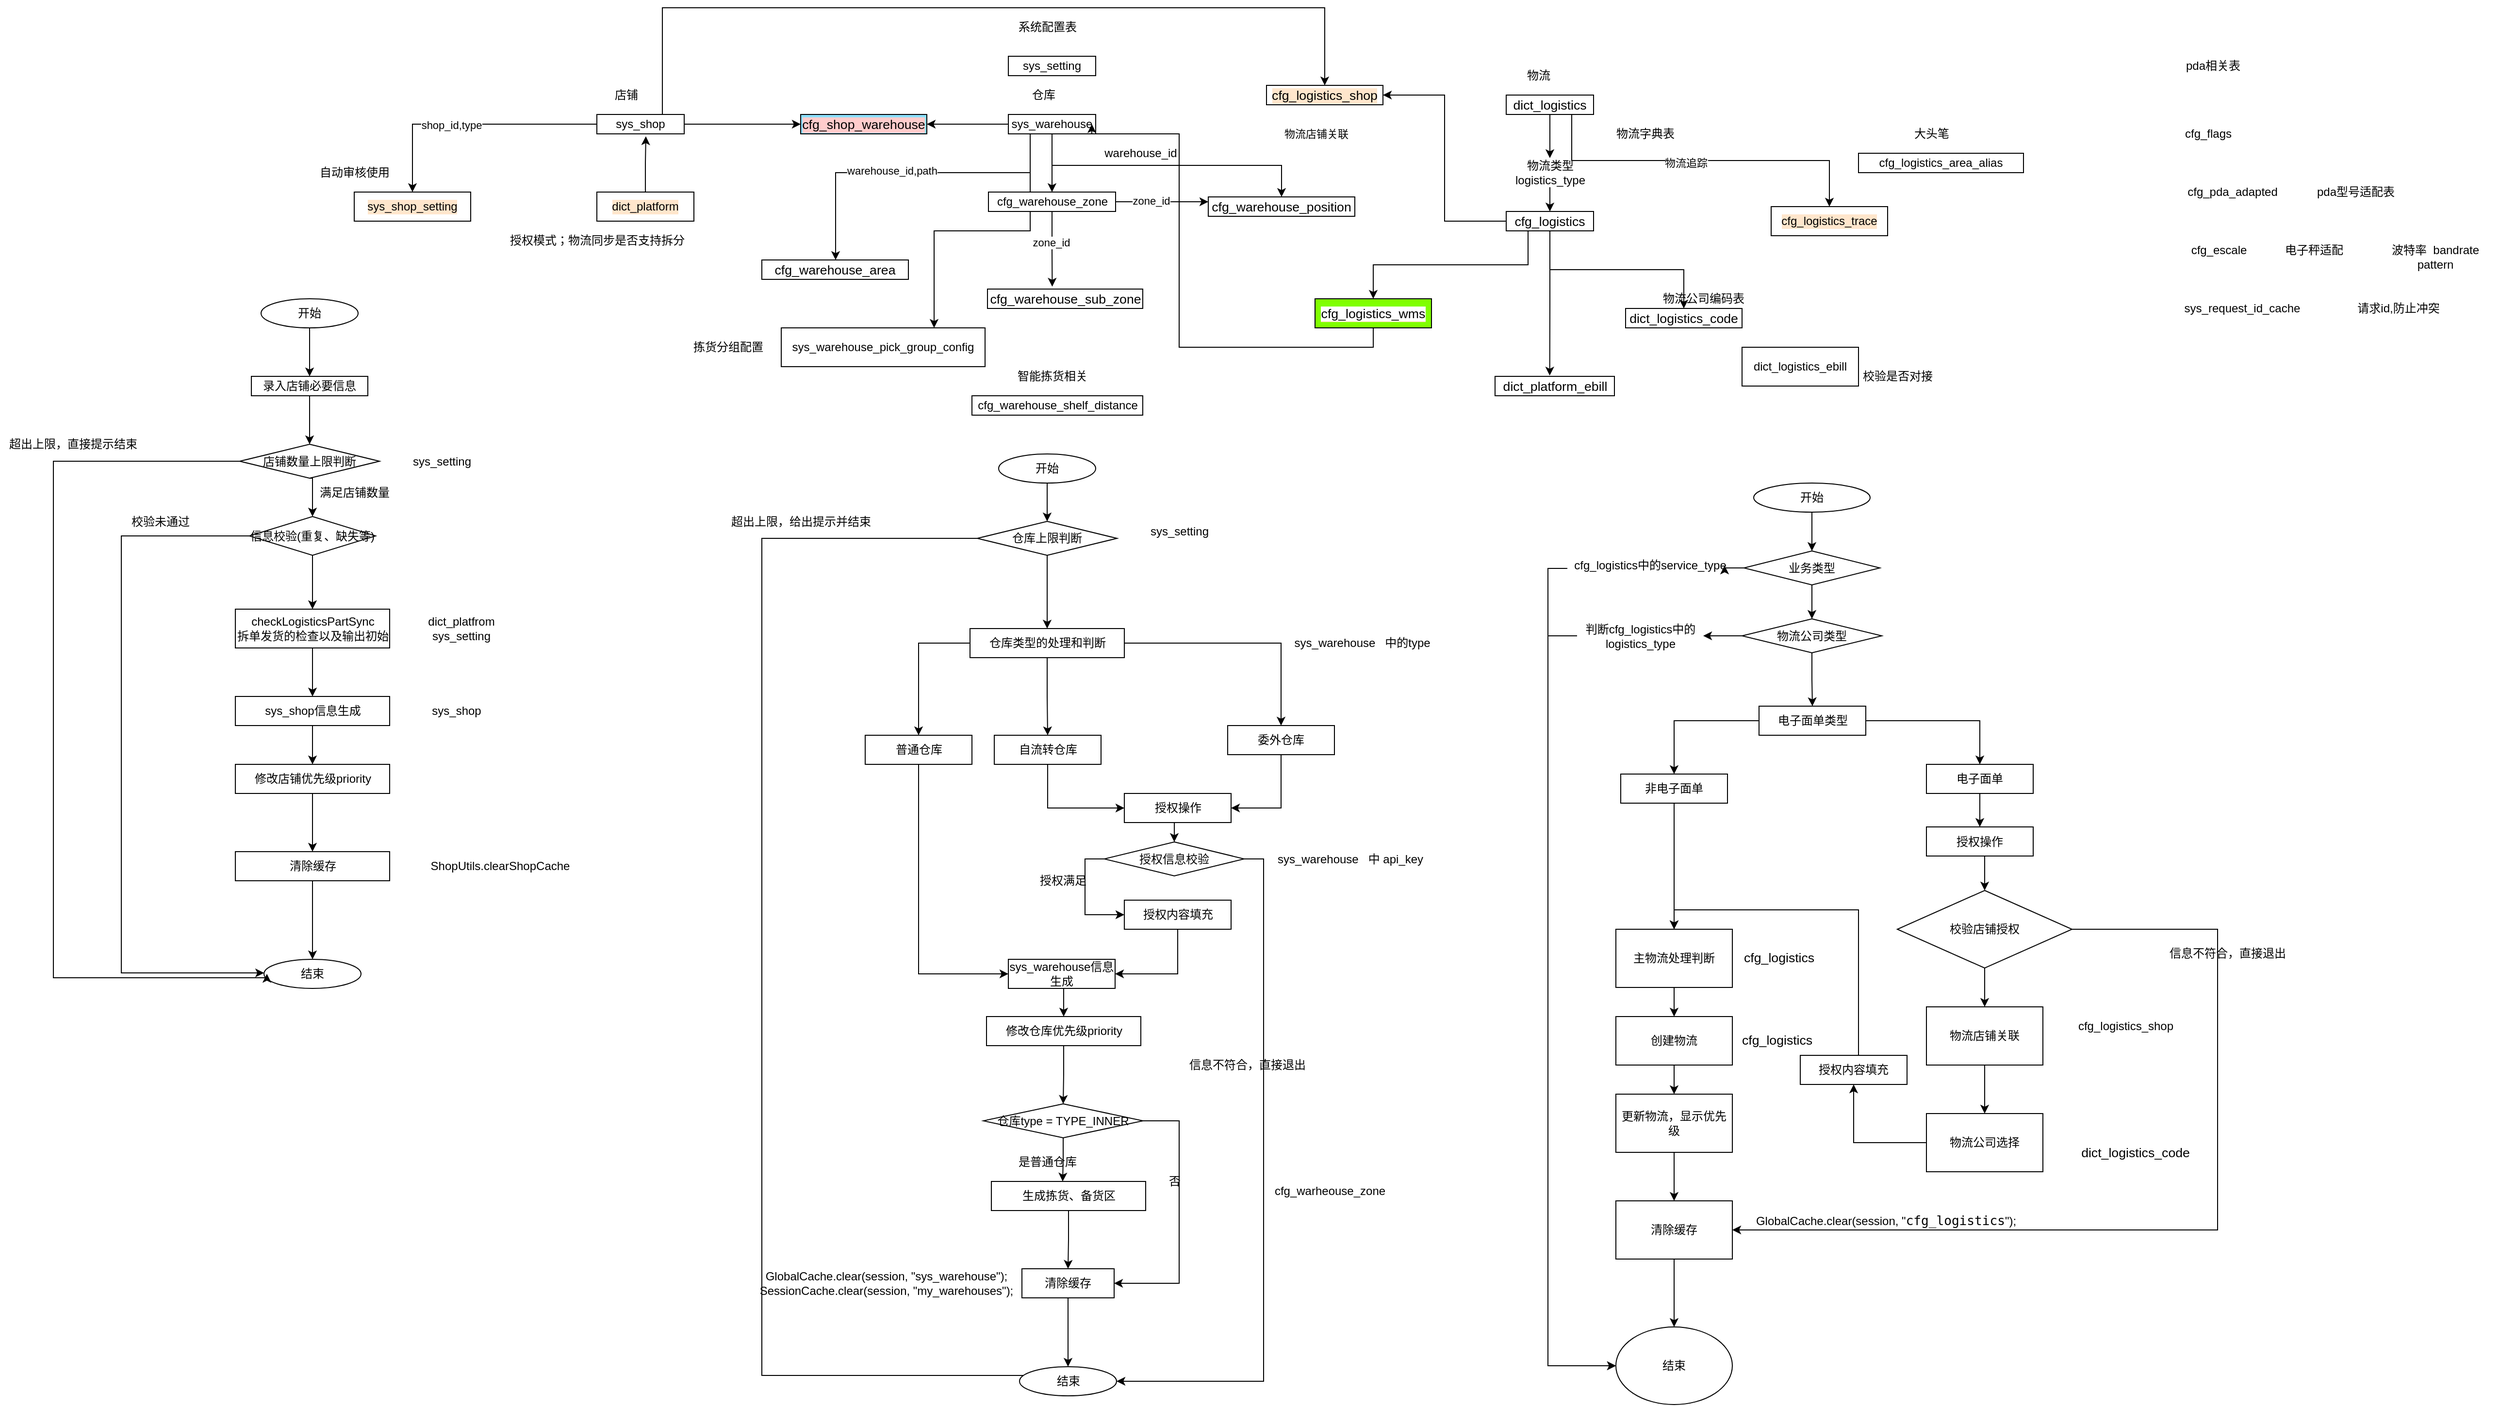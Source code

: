 <mxfile version="14.4.3" type="device"><diagram id="vCCXd_AEpBkFrMMcdpRC" name="第 1 页"><mxGraphModel dx="2489" dy="822" grid="1" gridSize="10" guides="1" tooltips="1" connect="1" arrows="1" fold="1" page="1" pageScale="1" pageWidth="827" pageHeight="1169" math="0" shadow="0"><root><mxCell id="0"/><mxCell id="1" parent="0"/><mxCell id="AzLdzd_od_HPnb6JUiOm-1" value="sys_setting" style="rounded=0;whiteSpace=wrap;html=1;" parent="1" vertex="1"><mxGeometry x="314" y="70" width="90" height="20" as="geometry"/></mxCell><mxCell id="AzLdzd_od_HPnb6JUiOm-3" value="系统配置表" style="text;html=1;align=center;verticalAlign=middle;resizable=0;points=[];autosize=1;" parent="1" vertex="1"><mxGeometry x="314" y="30" width="80" height="20" as="geometry"/></mxCell><mxCell id="AzLdzd_od_HPnb6JUiOm-59" style="edgeStyle=orthogonalEdgeStyle;rounded=0;orthogonalLoop=1;jettySize=auto;html=1;exitX=1;exitY=0.5;exitDx=0;exitDy=0;entryX=0;entryY=0.5;entryDx=0;entryDy=0;" parent="1" source="AzLdzd_od_HPnb6JUiOm-4" target="AzLdzd_od_HPnb6JUiOm-10" edge="1"><mxGeometry relative="1" as="geometry"/></mxCell><mxCell id="AzLdzd_od_HPnb6JUiOm-86" style="edgeStyle=orthogonalEdgeStyle;rounded=0;orthogonalLoop=1;jettySize=auto;html=1;exitX=0.75;exitY=0;exitDx=0;exitDy=0;entryX=0.5;entryY=0;entryDx=0;entryDy=0;" parent="1" source="AzLdzd_od_HPnb6JUiOm-4" target="AzLdzd_od_HPnb6JUiOm-84" edge="1"><mxGeometry relative="1" as="geometry"><Array as="points"><mxPoint x="-42" y="20"/><mxPoint x="640" y="20"/></Array></mxGeometry></mxCell><mxCell id="AzLdzd_od_HPnb6JUiOm-105" style="edgeStyle=orthogonalEdgeStyle;rounded=0;orthogonalLoop=1;jettySize=auto;html=1;" parent="1" source="AzLdzd_od_HPnb6JUiOm-4" target="AzLdzd_od_HPnb6JUiOm-104" edge="1"><mxGeometry relative="1" as="geometry"/></mxCell><mxCell id="AzLdzd_od_HPnb6JUiOm-106" value="shop_id,type" style="edgeLabel;html=1;align=center;verticalAlign=middle;resizable=0;points=[];" parent="AzLdzd_od_HPnb6JUiOm-105" vertex="1" connectable="0"><mxGeometry x="0.156" y="1" relative="1" as="geometry"><mxPoint as="offset"/></mxGeometry></mxCell><mxCell id="AzLdzd_od_HPnb6JUiOm-4" value="sys_shop" style="rounded=0;whiteSpace=wrap;html=1;" parent="1" vertex="1"><mxGeometry x="-110" y="130" width="90" height="20" as="geometry"/></mxCell><mxCell id="AzLdzd_od_HPnb6JUiOm-56" style="edgeStyle=orthogonalEdgeStyle;rounded=0;orthogonalLoop=1;jettySize=auto;html=1;exitX=0.5;exitY=1;exitDx=0;exitDy=0;" parent="1" source="AzLdzd_od_HPnb6JUiOm-5" target="AzLdzd_od_HPnb6JUiOm-6" edge="1"><mxGeometry relative="1" as="geometry"/></mxCell><mxCell id="AzLdzd_od_HPnb6JUiOm-57" style="edgeStyle=orthogonalEdgeStyle;rounded=0;orthogonalLoop=1;jettySize=auto;html=1;exitX=0.5;exitY=1;exitDx=0;exitDy=0;" parent="1" source="AzLdzd_od_HPnb6JUiOm-5" target="AzLdzd_od_HPnb6JUiOm-8" edge="1"><mxGeometry relative="1" as="geometry"/></mxCell><mxCell id="AzLdzd_od_HPnb6JUiOm-58" style="edgeStyle=orthogonalEdgeStyle;rounded=0;orthogonalLoop=1;jettySize=auto;html=1;exitX=0;exitY=0.5;exitDx=0;exitDy=0;" parent="1" source="AzLdzd_od_HPnb6JUiOm-5" target="AzLdzd_od_HPnb6JUiOm-10" edge="1"><mxGeometry relative="1" as="geometry"/></mxCell><mxCell id="AzLdzd_od_HPnb6JUiOm-64" style="edgeStyle=orthogonalEdgeStyle;rounded=0;orthogonalLoop=1;jettySize=auto;html=1;exitX=0.25;exitY=1;exitDx=0;exitDy=0;" parent="1" source="AzLdzd_od_HPnb6JUiOm-5" target="AzLdzd_od_HPnb6JUiOm-12" edge="1"><mxGeometry relative="1" as="geometry"><Array as="points"><mxPoint x="336" y="190"/><mxPoint x="136" y="190"/></Array></mxGeometry></mxCell><mxCell id="AzLdzd_od_HPnb6JUiOm-65" value="warehouse_id,path" style="edgeLabel;html=1;align=center;verticalAlign=middle;resizable=0;points=[];" parent="AzLdzd_od_HPnb6JUiOm-64" vertex="1" connectable="0"><mxGeometry x="0.059" y="-2" relative="1" as="geometry"><mxPoint x="-8" as="offset"/></mxGeometry></mxCell><mxCell id="iWP9ySFW08gIi4DH6osR-10" style="edgeStyle=orthogonalEdgeStyle;rounded=0;orthogonalLoop=1;jettySize=auto;html=1;exitX=0.25;exitY=1;exitDx=0;exitDy=0;entryX=0.75;entryY=0;entryDx=0;entryDy=0;" edge="1" parent="1" source="AzLdzd_od_HPnb6JUiOm-5" target="iWP9ySFW08gIi4DH6osR-9"><mxGeometry relative="1" as="geometry"/></mxCell><mxCell id="AzLdzd_od_HPnb6JUiOm-5" value="sys_warehouse" style="rounded=0;whiteSpace=wrap;html=1;" parent="1" vertex="1"><mxGeometry x="314" y="130" width="90" height="20" as="geometry"/></mxCell><mxCell id="AzLdzd_od_HPnb6JUiOm-61" style="edgeStyle=orthogonalEdgeStyle;rounded=0;orthogonalLoop=1;jettySize=auto;html=1;exitX=0.5;exitY=1;exitDx=0;exitDy=0;entryX=0.417;entryY=-0.126;entryDx=0;entryDy=0;entryPerimeter=0;" parent="1" source="AzLdzd_od_HPnb6JUiOm-6" target="AzLdzd_od_HPnb6JUiOm-13" edge="1"><mxGeometry relative="1" as="geometry"/></mxCell><mxCell id="AzLdzd_od_HPnb6JUiOm-63" value="zone_id" style="edgeLabel;html=1;align=center;verticalAlign=middle;resizable=0;points=[];" parent="AzLdzd_od_HPnb6JUiOm-61" vertex="1" connectable="0"><mxGeometry x="-0.212" y="-1" relative="1" as="geometry"><mxPoint y="1" as="offset"/></mxGeometry></mxCell><mxCell id="AzLdzd_od_HPnb6JUiOm-69" style="edgeStyle=orthogonalEdgeStyle;rounded=0;orthogonalLoop=1;jettySize=auto;html=1;exitX=1;exitY=0.5;exitDx=0;exitDy=0;entryX=0;entryY=0.25;entryDx=0;entryDy=0;" parent="1" source="AzLdzd_od_HPnb6JUiOm-6" target="AzLdzd_od_HPnb6JUiOm-8" edge="1"><mxGeometry relative="1" as="geometry"/></mxCell><mxCell id="AzLdzd_od_HPnb6JUiOm-70" value="zone_id" style="edgeLabel;html=1;align=center;verticalAlign=middle;resizable=0;points=[];" parent="AzLdzd_od_HPnb6JUiOm-69" vertex="1" connectable="0"><mxGeometry x="-0.236" y="1" relative="1" as="geometry"><mxPoint as="offset"/></mxGeometry></mxCell><mxCell id="AzLdzd_od_HPnb6JUiOm-6" value="cfg_warehouse_zone&lt;br&gt;" style="rounded=0;whiteSpace=wrap;html=1;" parent="1" vertex="1"><mxGeometry x="293.5" y="210" width="131" height="20" as="geometry"/></mxCell><mxCell id="AzLdzd_od_HPnb6JUiOm-8" value="&lt;span style=&quot;font-family: &amp;#34;arial&amp;#34; ; font-size: 13.333px ; text-align: left ; background-color: rgb(255 , 255 , 255)&quot;&gt;cfg_warehouse_position&lt;/span&gt;" style="rounded=0;whiteSpace=wrap;html=1;" parent="1" vertex="1"><mxGeometry x="520" y="215" width="151" height="20" as="geometry"/></mxCell><mxCell id="AzLdzd_od_HPnb6JUiOm-10" value="&lt;span style=&quot;font-family: arial; font-size: 13.333px; text-align: left;&quot;&gt;cfg_shop_warehouse&lt;/span&gt;" style="rounded=0;whiteSpace=wrap;html=1;fillColor=#8CE0FF;labelBackgroundColor=#FFCCCC;" parent="1" vertex="1"><mxGeometry x="100" y="130" width="130" height="20" as="geometry"/></mxCell><mxCell id="AzLdzd_od_HPnb6JUiOm-12" value="&lt;span style=&quot;font-family: &amp;#34;arial&amp;#34; ; font-size: 13.333px ; text-align: left ; background-color: rgb(255 , 255 , 255)&quot;&gt;cfg_warehouse_area&lt;/span&gt;" style="rounded=0;whiteSpace=wrap;html=1;" parent="1" vertex="1"><mxGeometry x="60" y="280" width="151" height="20" as="geometry"/></mxCell><mxCell id="AzLdzd_od_HPnb6JUiOm-13" value="&lt;span style=&quot;font-family: &amp;#34;arial&amp;#34; ; font-size: 13.333px ; text-align: left ; background-color: rgb(255 , 255 , 255)&quot;&gt;cfg_warehouse_sub_zone&lt;/span&gt;" style="rounded=0;whiteSpace=wrap;html=1;" parent="1" vertex="1"><mxGeometry x="292.5" y="310" width="160" height="20" as="geometry"/></mxCell><mxCell id="AzLdzd_od_HPnb6JUiOm-73" style="edgeStyle=orthogonalEdgeStyle;rounded=0;orthogonalLoop=1;jettySize=auto;html=1;exitX=0.5;exitY=1;exitDx=0;exitDy=0;" parent="1" source="AzLdzd_od_HPnb6JUiOm-75" target="AzLdzd_od_HPnb6JUiOm-71" edge="1"><mxGeometry relative="1" as="geometry"/></mxCell><mxCell id="AzLdzd_od_HPnb6JUiOm-99" style="edgeStyle=orthogonalEdgeStyle;rounded=0;orthogonalLoop=1;jettySize=auto;html=1;exitX=0.75;exitY=1;exitDx=0;exitDy=0;entryX=0.5;entryY=0;entryDx=0;entryDy=0;" parent="1" source="AzLdzd_od_HPnb6JUiOm-14" target="AzLdzd_od_HPnb6JUiOm-98" edge="1"><mxGeometry relative="1" as="geometry"/></mxCell><mxCell id="AzLdzd_od_HPnb6JUiOm-100" value="物流追踪" style="edgeLabel;html=1;align=center;verticalAlign=middle;resizable=0;points=[];" parent="AzLdzd_od_HPnb6JUiOm-99" vertex="1" connectable="0"><mxGeometry x="-0.084" y="-2" relative="1" as="geometry"><mxPoint as="offset"/></mxGeometry></mxCell><mxCell id="AzLdzd_od_HPnb6JUiOm-14" value="&lt;span style=&quot;font-family: &amp;#34;arial&amp;#34; ; font-size: 13.333px ; text-align: left ; background-color: rgb(255 , 255 , 255)&quot;&gt;dict_logistics&lt;/span&gt;" style="rounded=0;whiteSpace=wrap;html=1;" parent="1" vertex="1"><mxGeometry x="827" y="110" width="90" height="20" as="geometry"/></mxCell><mxCell id="AzLdzd_od_HPnb6JUiOm-67" value="&lt;span style=&quot;text-align: left&quot;&gt;cfg_warehouse_shelf_distance&lt;/span&gt;" style="rounded=0;whiteSpace=wrap;html=1;" parent="1" vertex="1"><mxGeometry x="276.5" y="420" width="176" height="20" as="geometry"/></mxCell><mxCell id="AzLdzd_od_HPnb6JUiOm-68" value="智能拣货相关" style="text;html=1;align=center;verticalAlign=middle;resizable=0;points=[];autosize=1;" parent="1" vertex="1"><mxGeometry x="314" y="390" width="90" height="20" as="geometry"/></mxCell><mxCell id="AzLdzd_od_HPnb6JUiOm-85" style="edgeStyle=orthogonalEdgeStyle;rounded=0;orthogonalLoop=1;jettySize=auto;html=1;exitX=0;exitY=0.5;exitDx=0;exitDy=0;entryX=1;entryY=0.5;entryDx=0;entryDy=0;" parent="1" source="AzLdzd_od_HPnb6JUiOm-71" target="AzLdzd_od_HPnb6JUiOm-84" edge="1"><mxGeometry relative="1" as="geometry"/></mxCell><mxCell id="AzLdzd_od_HPnb6JUiOm-89" style="edgeStyle=orthogonalEdgeStyle;rounded=0;orthogonalLoop=1;jettySize=auto;html=1;exitX=0.5;exitY=1;exitDx=0;exitDy=0;entryX=0.458;entryY=-0.042;entryDx=0;entryDy=0;entryPerimeter=0;" parent="1" source="AzLdzd_od_HPnb6JUiOm-71" target="AzLdzd_od_HPnb6JUiOm-80" edge="1"><mxGeometry relative="1" as="geometry"/></mxCell><mxCell id="AzLdzd_od_HPnb6JUiOm-90" style="edgeStyle=orthogonalEdgeStyle;rounded=0;orthogonalLoop=1;jettySize=auto;html=1;exitX=0.5;exitY=1;exitDx=0;exitDy=0;entryX=0.5;entryY=0;entryDx=0;entryDy=0;" parent="1" source="AzLdzd_od_HPnb6JUiOm-71" target="AzLdzd_od_HPnb6JUiOm-81" edge="1"><mxGeometry relative="1" as="geometry"/></mxCell><mxCell id="AzLdzd_od_HPnb6JUiOm-92" style="edgeStyle=orthogonalEdgeStyle;rounded=0;orthogonalLoop=1;jettySize=auto;html=1;exitX=0.25;exitY=1;exitDx=0;exitDy=0;" parent="1" source="AzLdzd_od_HPnb6JUiOm-71" target="AzLdzd_od_HPnb6JUiOm-91" edge="1"><mxGeometry relative="1" as="geometry"/></mxCell><mxCell id="AzLdzd_od_HPnb6JUiOm-71" value="&lt;span style=&quot;font-family: &amp;#34;arial&amp;#34; ; font-size: 13.333px ; text-align: left ; background-color: rgb(255 , 255 , 255)&quot;&gt;cfg_logistics&lt;/span&gt;" style="rounded=0;whiteSpace=wrap;html=1;" parent="1" vertex="1"><mxGeometry x="827" y="230" width="90" height="20" as="geometry"/></mxCell><mxCell id="AzLdzd_od_HPnb6JUiOm-72" value="物流字典表" style="text;html=1;align=center;verticalAlign=middle;resizable=0;points=[];autosize=1;" parent="1" vertex="1"><mxGeometry x="930" y="140" width="80" height="20" as="geometry"/></mxCell><mxCell id="AzLdzd_od_HPnb6JUiOm-75" value="物流类型&lt;br&gt;logistics_type&lt;br&gt;" style="text;html=1;align=center;verticalAlign=middle;resizable=0;points=[];autosize=1;" parent="1" vertex="1"><mxGeometry x="827" y="175" width="90" height="30" as="geometry"/></mxCell><mxCell id="AzLdzd_od_HPnb6JUiOm-76" style="edgeStyle=orthogonalEdgeStyle;rounded=0;orthogonalLoop=1;jettySize=auto;html=1;exitX=0.5;exitY=1;exitDx=0;exitDy=0;" parent="1" source="AzLdzd_od_HPnb6JUiOm-14" target="AzLdzd_od_HPnb6JUiOm-75" edge="1"><mxGeometry relative="1" as="geometry"><mxPoint x="872" y="160.0" as="sourcePoint"/><mxPoint x="872" y="230.0" as="targetPoint"/></mxGeometry></mxCell><mxCell id="AzLdzd_od_HPnb6JUiOm-78" value="&lt;span style=&quot;text-align: left&quot;&gt;cfg_logistics_area_alias&lt;/span&gt;" style="rounded=0;whiteSpace=wrap;html=1;" parent="1" vertex="1"><mxGeometry x="1190" y="170" width="170" height="20" as="geometry"/></mxCell><mxCell id="AzLdzd_od_HPnb6JUiOm-79" value="大头笔" style="text;html=1;align=center;verticalAlign=middle;resizable=0;points=[];autosize=1;" parent="1" vertex="1"><mxGeometry x="1240" y="140" width="50" height="20" as="geometry"/></mxCell><mxCell id="AzLdzd_od_HPnb6JUiOm-80" value="&lt;span style=&quot;font-family: &amp;#34;arial&amp;#34; ; font-size: 13.333px ; text-align: left ; background-color: rgb(255 , 255 , 255)&quot;&gt;dict_platform_ebill&lt;/span&gt;" style="whiteSpace=wrap;html=1;strokeColor=#000000;align=center;" parent="1" vertex="1"><mxGeometry x="815.5" y="400" width="123" height="20" as="geometry"/></mxCell><mxCell id="AzLdzd_od_HPnb6JUiOm-81" value="&lt;span style=&quot;font-family: &amp;#34;arial&amp;#34; ; font-size: 13.333px ; text-align: left ; background-color: rgb(255 , 255 , 255)&quot;&gt;dict_logistics_code&lt;/span&gt;" style="whiteSpace=wrap;html=1;strokeColor=#000000;align=center;" parent="1" vertex="1"><mxGeometry x="950" y="330" width="120" height="20" as="geometry"/></mxCell><mxCell id="AzLdzd_od_HPnb6JUiOm-84" value="&lt;span style=&quot;font-family: arial; font-size: 13.333px; text-align: left;&quot;&gt;cfg_logistics_shop&lt;/span&gt;" style="whiteSpace=wrap;html=1;strokeColor=#000000;align=center;labelBackgroundColor=#FFE6CC;" parent="1" vertex="1"><mxGeometry x="580" y="100" width="120" height="20" as="geometry"/></mxCell><mxCell id="AzLdzd_od_HPnb6JUiOm-88" value="&lt;span style=&quot;font-size: 11px ; background-color: rgb(255 , 255 , 255)&quot;&gt;物流店铺关联&lt;/span&gt;" style="text;html=1;align=center;verticalAlign=middle;resizable=0;points=[];autosize=1;" parent="1" vertex="1"><mxGeometry x="591" y="140" width="80" height="20" as="geometry"/></mxCell><mxCell id="AzLdzd_od_HPnb6JUiOm-93" style="edgeStyle=orthogonalEdgeStyle;rounded=0;orthogonalLoop=1;jettySize=auto;html=1;exitX=0.5;exitY=1;exitDx=0;exitDy=0;entryX=0.956;entryY=0.5;entryDx=0;entryDy=0;entryPerimeter=0;" parent="1" source="AzLdzd_od_HPnb6JUiOm-91" target="AzLdzd_od_HPnb6JUiOm-5" edge="1"><mxGeometry relative="1" as="geometry"><mxPoint x="410" y="140" as="targetPoint"/><Array as="points"><mxPoint x="690" y="370"/><mxPoint x="490" y="370"/><mxPoint x="490" y="150"/><mxPoint x="400" y="150"/></Array></mxGeometry></mxCell><mxCell id="AzLdzd_od_HPnb6JUiOm-91" value="&lt;span style=&quot;font-family: &amp;#34;arial&amp;#34; ; font-size: 13.333px ; text-align: left ; background-color: rgb(255 , 255 , 255)&quot;&gt;cfg_logistics_wms&lt;/span&gt;" style="whiteSpace=wrap;html=1;labelBackgroundColor=#FFE6CC;strokeColor=#000000;align=center;fillColor=#80FF00;" parent="1" vertex="1"><mxGeometry x="630" y="320" width="120" height="30" as="geometry"/></mxCell><mxCell id="AzLdzd_od_HPnb6JUiOm-95" value="物流公司编码表&lt;br&gt;" style="text;html=1;align=center;verticalAlign=middle;resizable=0;points=[];autosize=1;" parent="1" vertex="1"><mxGeometry x="980" y="310" width="100" height="20" as="geometry"/></mxCell><mxCell id="AzLdzd_od_HPnb6JUiOm-98" value="cfg_logistics_trace" style="whiteSpace=wrap;html=1;labelBackgroundColor=#FFE6CC;strokeColor=#000000;align=center;fillColor=#FFFFFF;" parent="1" vertex="1"><mxGeometry x="1100" y="225" width="120" height="30" as="geometry"/></mxCell><mxCell id="AzLdzd_od_HPnb6JUiOm-104" value="sys_shop_setting" style="whiteSpace=wrap;html=1;labelBackgroundColor=#FFE6CC;strokeColor=#000000;fillColor=#FFFFFF;align=center;" parent="1" vertex="1"><mxGeometry x="-360" y="210" width="120" height="30" as="geometry"/></mxCell><mxCell id="AzLdzd_od_HPnb6JUiOm-107" value="自动审核使用" style="text;html=1;align=center;verticalAlign=middle;resizable=0;points=[];autosize=1;" parent="1" vertex="1"><mxGeometry x="-405" y="180" width="90" height="20" as="geometry"/></mxCell><mxCell id="AzLdzd_od_HPnb6JUiOm-111" style="edgeStyle=orthogonalEdgeStyle;rounded=0;orthogonalLoop=1;jettySize=auto;html=1;exitX=0.5;exitY=0;exitDx=0;exitDy=0;entryX=0.561;entryY=1.125;entryDx=0;entryDy=0;entryPerimeter=0;" parent="1" source="AzLdzd_od_HPnb6JUiOm-110" target="AzLdzd_od_HPnb6JUiOm-4" edge="1"><mxGeometry relative="1" as="geometry"/></mxCell><mxCell id="AzLdzd_od_HPnb6JUiOm-110" value="dict_platform" style="whiteSpace=wrap;html=1;labelBackgroundColor=#FFE6CC;strokeColor=#000000;fillColor=#FFFFFF;align=center;" parent="1" vertex="1"><mxGeometry x="-110" y="210" width="100" height="30" as="geometry"/></mxCell><mxCell id="AzLdzd_od_HPnb6JUiOm-112" value="授权模式；物流同步是否支持拆分" style="text;html=1;align=center;verticalAlign=middle;resizable=0;points=[];autosize=1;" parent="1" vertex="1"><mxGeometry x="-210" y="250" width="200" height="20" as="geometry"/></mxCell><mxCell id="AzLdzd_od_HPnb6JUiOm-117" style="edgeStyle=orthogonalEdgeStyle;rounded=0;orthogonalLoop=1;jettySize=auto;html=1;exitX=0.5;exitY=1;exitDx=0;exitDy=0;entryX=0.5;entryY=0;entryDx=0;entryDy=0;" parent="1" source="AzLdzd_od_HPnb6JUiOm-113" target="AzLdzd_od_HPnb6JUiOm-115" edge="1"><mxGeometry relative="1" as="geometry"/></mxCell><mxCell id="AzLdzd_od_HPnb6JUiOm-113" value="开始" style="ellipse;whiteSpace=wrap;html=1;labelBackgroundColor=none;strokeColor=#000000;fillColor=#FFFFFF;align=center;" parent="1" vertex="1"><mxGeometry x="-456" y="320" width="100" height="30" as="geometry"/></mxCell><mxCell id="AzLdzd_od_HPnb6JUiOm-125" style="edgeStyle=orthogonalEdgeStyle;rounded=0;orthogonalLoop=1;jettySize=auto;html=1;exitX=0.5;exitY=1;exitDx=0;exitDy=0;entryX=0.5;entryY=0;entryDx=0;entryDy=0;" parent="1" source="AzLdzd_od_HPnb6JUiOm-115" target="AzLdzd_od_HPnb6JUiOm-124" edge="1"><mxGeometry relative="1" as="geometry"/></mxCell><mxCell id="AzLdzd_od_HPnb6JUiOm-115" value="录入店铺必要信息" style="rounded=0;whiteSpace=wrap;html=1;" parent="1" vertex="1"><mxGeometry x="-466" y="400" width="120" height="20" as="geometry"/></mxCell><mxCell id="AzLdzd_od_HPnb6JUiOm-121" style="edgeStyle=orthogonalEdgeStyle;rounded=0;orthogonalLoop=1;jettySize=auto;html=1;exitX=0;exitY=0.5;exitDx=0;exitDy=0;" parent="1" source="AzLdzd_od_HPnb6JUiOm-118" target="AzLdzd_od_HPnb6JUiOm-120" edge="1"><mxGeometry relative="1" as="geometry"><Array as="points"><mxPoint x="-600" y="565"/><mxPoint x="-600" y="1015"/></Array></mxGeometry></mxCell><mxCell id="AzLdzd_od_HPnb6JUiOm-132" style="edgeStyle=orthogonalEdgeStyle;rounded=0;orthogonalLoop=1;jettySize=auto;html=1;exitX=0.5;exitY=1;exitDx=0;exitDy=0;entryX=0.5;entryY=0;entryDx=0;entryDy=0;" parent="1" source="AzLdzd_od_HPnb6JUiOm-118" target="AzLdzd_od_HPnb6JUiOm-123" edge="1"><mxGeometry relative="1" as="geometry"/></mxCell><mxCell id="AzLdzd_od_HPnb6JUiOm-118" value="信息校验(重复、缺失等)" style="rhombus;whiteSpace=wrap;html=1;labelBackgroundColor=none;strokeColor=#000000;fillColor=#FFFFFF;align=center;" parent="1" vertex="1"><mxGeometry x="-468" y="544.5" width="130" height="40" as="geometry"/></mxCell><mxCell id="AzLdzd_od_HPnb6JUiOm-120" value="结束" style="ellipse;whiteSpace=wrap;html=1;labelBackgroundColor=none;strokeColor=#000000;fillColor=#FFFFFF;align=center;" parent="1" vertex="1"><mxGeometry x="-453" y="1001" width="100" height="30" as="geometry"/></mxCell><mxCell id="AzLdzd_od_HPnb6JUiOm-122" value="校验未通过" style="text;html=1;align=center;verticalAlign=middle;resizable=0;points=[];autosize=1;" parent="1" vertex="1"><mxGeometry x="-600" y="540" width="80" height="20" as="geometry"/></mxCell><mxCell id="AzLdzd_od_HPnb6JUiOm-137" style="edgeStyle=orthogonalEdgeStyle;rounded=0;orthogonalLoop=1;jettySize=auto;html=1;exitX=0.5;exitY=1;exitDx=0;exitDy=0;entryX=0.5;entryY=0;entryDx=0;entryDy=0;" parent="1" source="AzLdzd_od_HPnb6JUiOm-123" target="AzLdzd_od_HPnb6JUiOm-133" edge="1"><mxGeometry relative="1" as="geometry"/></mxCell><mxCell id="AzLdzd_od_HPnb6JUiOm-123" value="checkLogisticsPartSync&lt;br&gt;拆单发货的检查以及输出初始&lt;br&gt;" style="rounded=0;whiteSpace=wrap;html=1;" parent="1" vertex="1"><mxGeometry x="-482.5" y="640" width="159" height="40" as="geometry"/></mxCell><mxCell id="AzLdzd_od_HPnb6JUiOm-129" style="edgeStyle=orthogonalEdgeStyle;rounded=0;orthogonalLoop=1;jettySize=auto;html=1;exitX=0;exitY=0.5;exitDx=0;exitDy=0;" parent="1" source="AzLdzd_od_HPnb6JUiOm-124" edge="1"><mxGeometry relative="1" as="geometry"><mxPoint x="-450" y="1016" as="targetPoint"/><Array as="points"><mxPoint x="-670" y="488"/><mxPoint x="-670" y="1020"/><mxPoint x="-450" y="1020"/></Array></mxGeometry></mxCell><mxCell id="AzLdzd_od_HPnb6JUiOm-130" style="edgeStyle=orthogonalEdgeStyle;rounded=0;orthogonalLoop=1;jettySize=auto;html=1;exitX=0.5;exitY=1;exitDx=0;exitDy=0;entryX=0.5;entryY=0;entryDx=0;entryDy=0;" parent="1" source="AzLdzd_od_HPnb6JUiOm-124" target="AzLdzd_od_HPnb6JUiOm-118" edge="1"><mxGeometry relative="1" as="geometry"/></mxCell><mxCell id="AzLdzd_od_HPnb6JUiOm-124" value="店铺数量上限判断" style="rhombus;whiteSpace=wrap;html=1;labelBackgroundColor=none;strokeColor=#000000;fillColor=#FFFFFF;align=center;" parent="1" vertex="1"><mxGeometry x="-478" y="470" width="144" height="35" as="geometry"/></mxCell><mxCell id="AzLdzd_od_HPnb6JUiOm-127" value="超出上限，直接提示结束" style="text;html=1;align=center;verticalAlign=middle;resizable=0;points=[];autosize=1;" parent="1" vertex="1"><mxGeometry x="-725" y="460" width="150" height="20" as="geometry"/></mxCell><mxCell id="AzLdzd_od_HPnb6JUiOm-131" value="满足店铺数量" style="text;html=1;align=center;verticalAlign=middle;resizable=0;points=[];autosize=1;" parent="1" vertex="1"><mxGeometry x="-405" y="510" width="90" height="20" as="geometry"/></mxCell><mxCell id="AzLdzd_od_HPnb6JUiOm-138" style="edgeStyle=orthogonalEdgeStyle;rounded=0;orthogonalLoop=1;jettySize=auto;html=1;exitX=0.5;exitY=1;exitDx=0;exitDy=0;" parent="1" source="AzLdzd_od_HPnb6JUiOm-133" target="AzLdzd_od_HPnb6JUiOm-134" edge="1"><mxGeometry relative="1" as="geometry"/></mxCell><mxCell id="AzLdzd_od_HPnb6JUiOm-133" value="sys_shop信息生成" style="rounded=0;whiteSpace=wrap;html=1;" parent="1" vertex="1"><mxGeometry x="-482.5" y="730" width="159" height="30" as="geometry"/></mxCell><mxCell id="AzLdzd_od_HPnb6JUiOm-139" style="edgeStyle=orthogonalEdgeStyle;rounded=0;orthogonalLoop=1;jettySize=auto;html=1;exitX=0.5;exitY=1;exitDx=0;exitDy=0;entryX=0.5;entryY=0;entryDx=0;entryDy=0;" parent="1" source="AzLdzd_od_HPnb6JUiOm-134" target="AzLdzd_od_HPnb6JUiOm-136" edge="1"><mxGeometry relative="1" as="geometry"/></mxCell><mxCell id="AzLdzd_od_HPnb6JUiOm-134" value="修改店铺优先级priority" style="rounded=0;whiteSpace=wrap;html=1;" parent="1" vertex="1"><mxGeometry x="-482.5" y="800" width="159" height="30" as="geometry"/></mxCell><mxCell id="AzLdzd_od_HPnb6JUiOm-140" style="edgeStyle=orthogonalEdgeStyle;rounded=0;orthogonalLoop=1;jettySize=auto;html=1;entryX=0.5;entryY=0;entryDx=0;entryDy=0;exitX=0.5;exitY=1;exitDx=0;exitDy=0;" parent="1" source="AzLdzd_od_HPnb6JUiOm-136" target="AzLdzd_od_HPnb6JUiOm-120" edge="1"><mxGeometry relative="1" as="geometry"><mxPoint x="-410" y="930" as="sourcePoint"/><mxPoint x="-420" y="1001" as="targetPoint"/></mxGeometry></mxCell><mxCell id="AzLdzd_od_HPnb6JUiOm-136" value="清除缓存" style="rounded=0;whiteSpace=wrap;html=1;" parent="1" vertex="1"><mxGeometry x="-482.5" y="890" width="159" height="30" as="geometry"/></mxCell><mxCell id="AzLdzd_od_HPnb6JUiOm-143" value="dict_platfrom&lt;br&gt;sys_setting&lt;br&gt;" style="text;html=1;align=center;verticalAlign=middle;resizable=0;points=[];autosize=1;" parent="1" vertex="1"><mxGeometry x="-290" y="645" width="80" height="30" as="geometry"/></mxCell><mxCell id="AzLdzd_od_HPnb6JUiOm-144" value="sys_shop" style="text;html=1;align=center;verticalAlign=middle;resizable=0;points=[];autosize=1;" parent="1" vertex="1"><mxGeometry x="-290" y="735" width="70" height="20" as="geometry"/></mxCell><mxCell id="AzLdzd_od_HPnb6JUiOm-145" value="ShopUtils.clearShopCache" style="text;html=1;align=center;verticalAlign=middle;resizable=0;points=[];autosize=1;" parent="1" vertex="1"><mxGeometry x="-290" y="895" width="160" height="20" as="geometry"/></mxCell><mxCell id="AzLdzd_od_HPnb6JUiOm-149" style="edgeStyle=orthogonalEdgeStyle;rounded=0;orthogonalLoop=1;jettySize=auto;html=1;exitX=0.5;exitY=1;exitDx=0;exitDy=0;" parent="1" source="AzLdzd_od_HPnb6JUiOm-146" target="AzLdzd_od_HPnb6JUiOm-147" edge="1"><mxGeometry relative="1" as="geometry"/></mxCell><mxCell id="AzLdzd_od_HPnb6JUiOm-146" value="开始" style="ellipse;whiteSpace=wrap;html=1;labelBackgroundColor=none;strokeColor=#000000;fillColor=#FFFFFF;align=center;" parent="1" vertex="1"><mxGeometry x="304" y="480" width="100" height="30" as="geometry"/></mxCell><mxCell id="AzLdzd_od_HPnb6JUiOm-151" style="edgeStyle=orthogonalEdgeStyle;rounded=0;orthogonalLoop=1;jettySize=auto;html=1;exitX=0;exitY=0.5;exitDx=0;exitDy=0;entryX=0;entryY=0.5;entryDx=0;entryDy=0;" parent="1" source="AzLdzd_od_HPnb6JUiOm-147" target="AzLdzd_od_HPnb6JUiOm-150" edge="1"><mxGeometry relative="1" as="geometry"><Array as="points"><mxPoint x="60" y="567"/><mxPoint x="60" y="1430"/><mxPoint x="329" y="1430"/></Array></mxGeometry></mxCell><mxCell id="AzLdzd_od_HPnb6JUiOm-155" style="edgeStyle=orthogonalEdgeStyle;rounded=0;orthogonalLoop=1;jettySize=auto;html=1;exitX=0.5;exitY=1;exitDx=0;exitDy=0;" parent="1" source="AzLdzd_od_HPnb6JUiOm-147" target="AzLdzd_od_HPnb6JUiOm-154" edge="1"><mxGeometry relative="1" as="geometry"/></mxCell><mxCell id="AzLdzd_od_HPnb6JUiOm-147" value="仓库上限判断" style="rhombus;whiteSpace=wrap;html=1;labelBackgroundColor=none;strokeColor=#000000;fillColor=#FFFFFF;align=center;" parent="1" vertex="1"><mxGeometry x="282" y="549.5" width="144" height="35" as="geometry"/></mxCell><mxCell id="AzLdzd_od_HPnb6JUiOm-148" value="sys_setting" style="text;html=1;align=center;verticalAlign=middle;resizable=0;points=[];autosize=1;" parent="1" vertex="1"><mxGeometry x="-310" y="477.5" width="80" height="20" as="geometry"/></mxCell><mxCell id="AzLdzd_od_HPnb6JUiOm-150" value="结束" style="ellipse;whiteSpace=wrap;html=1;labelBackgroundColor=none;strokeColor=#000000;fillColor=#FFFFFF;align=center;" parent="1" vertex="1"><mxGeometry x="325.5" y="1421" width="100" height="30" as="geometry"/></mxCell><mxCell id="AzLdzd_od_HPnb6JUiOm-152" value="超出上限，给出提示并结束" style="text;html=1;align=center;verticalAlign=middle;resizable=0;points=[];autosize=1;" parent="1" vertex="1"><mxGeometry x="20" y="540" width="160" height="20" as="geometry"/></mxCell><mxCell id="_B661t8E9lnng4DoN7-y-42" style="edgeStyle=orthogonalEdgeStyle;rounded=0;orthogonalLoop=1;jettySize=auto;html=1;exitX=0;exitY=0.5;exitDx=0;exitDy=0;" parent="1" source="AzLdzd_od_HPnb6JUiOm-154" target="AzLdzd_od_HPnb6JUiOm-156" edge="1"><mxGeometry relative="1" as="geometry"/></mxCell><mxCell id="_B661t8E9lnng4DoN7-y-43" style="edgeStyle=orthogonalEdgeStyle;rounded=0;orthogonalLoop=1;jettySize=auto;html=1;exitX=1;exitY=0.5;exitDx=0;exitDy=0;entryX=0.5;entryY=0;entryDx=0;entryDy=0;" parent="1" source="AzLdzd_od_HPnb6JUiOm-154" target="AzLdzd_od_HPnb6JUiOm-158" edge="1"><mxGeometry relative="1" as="geometry"/></mxCell><mxCell id="_B661t8E9lnng4DoN7-y-45" style="edgeStyle=orthogonalEdgeStyle;rounded=0;orthogonalLoop=1;jettySize=auto;html=1;exitX=0.5;exitY=1;exitDx=0;exitDy=0;" parent="1" source="AzLdzd_od_HPnb6JUiOm-154" target="AzLdzd_od_HPnb6JUiOm-157" edge="1"><mxGeometry relative="1" as="geometry"/></mxCell><mxCell id="AzLdzd_od_HPnb6JUiOm-154" value="仓库类型的处理和判断" style="rounded=0;whiteSpace=wrap;html=1;" parent="1" vertex="1"><mxGeometry x="274.5" y="660" width="159" height="30" as="geometry"/></mxCell><mxCell id="_B661t8E9lnng4DoN7-y-11" style="edgeStyle=orthogonalEdgeStyle;rounded=0;orthogonalLoop=1;jettySize=auto;html=1;exitX=0.5;exitY=1;exitDx=0;exitDy=0;entryX=0;entryY=0.5;entryDx=0;entryDy=0;" parent="1" source="AzLdzd_od_HPnb6JUiOm-156" target="_B661t8E9lnng4DoN7-y-8" edge="1"><mxGeometry relative="1" as="geometry"/></mxCell><mxCell id="AzLdzd_od_HPnb6JUiOm-156" value="普通仓库" style="rounded=0;whiteSpace=wrap;html=1;" parent="1" vertex="1"><mxGeometry x="166.5" y="770" width="110" height="30" as="geometry"/></mxCell><mxCell id="_B661t8E9lnng4DoN7-y-31" style="edgeStyle=orthogonalEdgeStyle;rounded=0;orthogonalLoop=1;jettySize=auto;html=1;exitX=0.5;exitY=1;exitDx=0;exitDy=0;entryX=0;entryY=0.5;entryDx=0;entryDy=0;" parent="1" source="AzLdzd_od_HPnb6JUiOm-157" target="_B661t8E9lnng4DoN7-y-1" edge="1"><mxGeometry relative="1" as="geometry"/></mxCell><mxCell id="AzLdzd_od_HPnb6JUiOm-157" value="自流转仓库" style="rounded=0;whiteSpace=wrap;html=1;" parent="1" vertex="1"><mxGeometry x="299.5" y="770" width="110" height="30" as="geometry"/></mxCell><mxCell id="_B661t8E9lnng4DoN7-y-35" style="edgeStyle=orthogonalEdgeStyle;rounded=0;orthogonalLoop=1;jettySize=auto;html=1;exitX=0.5;exitY=1;exitDx=0;exitDy=0;entryX=0.5;entryY=0;entryDx=0;entryDy=0;" parent="1" source="_B661t8E9lnng4DoN7-y-1" target="_B661t8E9lnng4DoN7-y-34" edge="1"><mxGeometry relative="1" as="geometry"/></mxCell><mxCell id="_B661t8E9lnng4DoN7-y-1" value="授权操作" style="rounded=0;whiteSpace=wrap;html=1;" parent="1" vertex="1"><mxGeometry x="433.5" y="830" width="110" height="30" as="geometry"/></mxCell><mxCell id="_B661t8E9lnng4DoN7-y-32" style="edgeStyle=orthogonalEdgeStyle;rounded=0;orthogonalLoop=1;jettySize=auto;html=1;exitX=0.5;exitY=1;exitDx=0;exitDy=0;entryX=1;entryY=0.5;entryDx=0;entryDy=0;" parent="1" source="AzLdzd_od_HPnb6JUiOm-158" target="_B661t8E9lnng4DoN7-y-1" edge="1"><mxGeometry relative="1" as="geometry"/></mxCell><mxCell id="AzLdzd_od_HPnb6JUiOm-158" value="委外仓库" style="rounded=0;whiteSpace=wrap;html=1;" parent="1" vertex="1"><mxGeometry x="540" y="760" width="110" height="30" as="geometry"/></mxCell><mxCell id="_B661t8E9lnng4DoN7-y-12" style="edgeStyle=orthogonalEdgeStyle;rounded=0;orthogonalLoop=1;jettySize=auto;html=1;exitX=0.5;exitY=1;exitDx=0;exitDy=0;entryX=0.5;entryY=0;entryDx=0;entryDy=0;" parent="1" source="_B661t8E9lnng4DoN7-y-8" target="_B661t8E9lnng4DoN7-y-9" edge="1"><mxGeometry relative="1" as="geometry"/></mxCell><mxCell id="_B661t8E9lnng4DoN7-y-8" value="sys_warehouse信息生成" style="rounded=0;whiteSpace=wrap;html=1;" parent="1" vertex="1"><mxGeometry x="314" y="1001" width="110" height="30" as="geometry"/></mxCell><mxCell id="_B661t8E9lnng4DoN7-y-21" style="edgeStyle=orthogonalEdgeStyle;rounded=0;orthogonalLoop=1;jettySize=auto;html=1;exitX=0.5;exitY=1;exitDx=0;exitDy=0;entryX=0.5;entryY=0;entryDx=0;entryDy=0;" parent="1" source="_B661t8E9lnng4DoN7-y-9" target="_B661t8E9lnng4DoN7-y-20" edge="1"><mxGeometry relative="1" as="geometry"/></mxCell><mxCell id="_B661t8E9lnng4DoN7-y-9" value="修改仓库优先级priority" style="rounded=0;whiteSpace=wrap;html=1;" parent="1" vertex="1"><mxGeometry x="291.5" y="1060" width="159" height="30" as="geometry"/></mxCell><mxCell id="_B661t8E9lnng4DoN7-y-16" style="edgeStyle=orthogonalEdgeStyle;rounded=0;orthogonalLoop=1;jettySize=auto;html=1;exitX=0.5;exitY=1;exitDx=0;exitDy=0;entryX=0.5;entryY=0;entryDx=0;entryDy=0;" parent="1" source="_B661t8E9lnng4DoN7-y-13" target="_B661t8E9lnng4DoN7-y-15" edge="1"><mxGeometry relative="1" as="geometry"/></mxCell><mxCell id="_B661t8E9lnng4DoN7-y-13" value="生成拣货、备货区" style="rounded=0;whiteSpace=wrap;html=1;" parent="1" vertex="1"><mxGeometry x="296.5" y="1230" width="159" height="30" as="geometry"/></mxCell><mxCell id="_B661t8E9lnng4DoN7-y-17" style="edgeStyle=orthogonalEdgeStyle;rounded=0;orthogonalLoop=1;jettySize=auto;html=1;exitX=0.5;exitY=1;exitDx=0;exitDy=0;entryX=0.5;entryY=0;entryDx=0;entryDy=0;" parent="1" source="_B661t8E9lnng4DoN7-y-15" target="AzLdzd_od_HPnb6JUiOm-150" edge="1"><mxGeometry relative="1" as="geometry"/></mxCell><mxCell id="_B661t8E9lnng4DoN7-y-15" value="清除缓存" style="rounded=0;whiteSpace=wrap;html=1;" parent="1" vertex="1"><mxGeometry x="328" y="1320" width="95" height="30" as="geometry"/></mxCell><mxCell id="_B661t8E9lnng4DoN7-y-18" value="&lt;div&gt;GlobalCache.clear(session, &quot;sys_warehouse&quot;);&lt;/div&gt;&lt;div&gt;&lt;span&gt;&#9;&#9;&lt;/span&gt;SessionCache.clear(session, &quot;my_warehouses&quot;);&lt;/div&gt;" style="text;html=1;align=center;verticalAlign=middle;resizable=0;points=[];autosize=1;" parent="1" vertex="1"><mxGeometry x="48" y="1320" width="280" height="30" as="geometry"/></mxCell><mxCell id="_B661t8E9lnng4DoN7-y-22" style="edgeStyle=orthogonalEdgeStyle;rounded=0;orthogonalLoop=1;jettySize=auto;html=1;exitX=0.5;exitY=1;exitDx=0;exitDy=0;entryX=0.462;entryY=0;entryDx=0;entryDy=0;entryPerimeter=0;" parent="1" source="_B661t8E9lnng4DoN7-y-20" target="_B661t8E9lnng4DoN7-y-13" edge="1"><mxGeometry relative="1" as="geometry"/></mxCell><mxCell id="_B661t8E9lnng4DoN7-y-23" style="edgeStyle=orthogonalEdgeStyle;rounded=0;orthogonalLoop=1;jettySize=auto;html=1;exitX=1;exitY=0.5;exitDx=0;exitDy=0;entryX=1;entryY=0.5;entryDx=0;entryDy=0;" parent="1" source="_B661t8E9lnng4DoN7-y-20" target="_B661t8E9lnng4DoN7-y-15" edge="1"><mxGeometry relative="1" as="geometry"><Array as="points"><mxPoint x="490" y="1168"/><mxPoint x="490" y="1335"/></Array></mxGeometry></mxCell><mxCell id="_B661t8E9lnng4DoN7-y-20" value="仓库type = TYPE_INNER" style="rhombus;whiteSpace=wrap;html=1;labelBackgroundColor=none;strokeColor=#000000;fillColor=#FFFFFF;align=center;" parent="1" vertex="1"><mxGeometry x="288.25" y="1150" width="164.5" height="35" as="geometry"/></mxCell><mxCell id="_B661t8E9lnng4DoN7-y-24" value="是普通仓库" style="text;html=1;align=center;verticalAlign=middle;resizable=0;points=[];autosize=1;" parent="1" vertex="1"><mxGeometry x="314" y="1200" width="80" height="20" as="geometry"/></mxCell><mxCell id="_B661t8E9lnng4DoN7-y-25" value="否" style="text;html=1;align=center;verticalAlign=middle;resizable=0;points=[];autosize=1;" parent="1" vertex="1"><mxGeometry x="470" y="1220" width="30" height="20" as="geometry"/></mxCell><mxCell id="_B661t8E9lnng4DoN7-y-41" style="edgeStyle=orthogonalEdgeStyle;rounded=0;orthogonalLoop=1;jettySize=auto;html=1;exitX=0.5;exitY=1;exitDx=0;exitDy=0;entryX=1;entryY=0.5;entryDx=0;entryDy=0;" parent="1" source="_B661t8E9lnng4DoN7-y-33" target="_B661t8E9lnng4DoN7-y-8" edge="1"><mxGeometry relative="1" as="geometry"/></mxCell><mxCell id="_B661t8E9lnng4DoN7-y-33" value="授权内容填充" style="rounded=0;whiteSpace=wrap;html=1;" parent="1" vertex="1"><mxGeometry x="433.5" y="940" width="110" height="30" as="geometry"/></mxCell><mxCell id="_B661t8E9lnng4DoN7-y-36" style="edgeStyle=orthogonalEdgeStyle;rounded=0;orthogonalLoop=1;jettySize=auto;html=1;exitX=0;exitY=0.5;exitDx=0;exitDy=0;entryX=0;entryY=0.5;entryDx=0;entryDy=0;" parent="1" source="_B661t8E9lnng4DoN7-y-34" target="_B661t8E9lnng4DoN7-y-33" edge="1"><mxGeometry relative="1" as="geometry"/></mxCell><mxCell id="_B661t8E9lnng4DoN7-y-37" style="edgeStyle=orthogonalEdgeStyle;rounded=0;orthogonalLoop=1;jettySize=auto;html=1;exitX=1;exitY=0.5;exitDx=0;exitDy=0;entryX=1;entryY=0.5;entryDx=0;entryDy=0;" parent="1" source="_B661t8E9lnng4DoN7-y-34" target="AzLdzd_od_HPnb6JUiOm-150" edge="1"><mxGeometry relative="1" as="geometry"/></mxCell><mxCell id="_B661t8E9lnng4DoN7-y-34" value="授权信息校验" style="rhombus;whiteSpace=wrap;html=1;labelBackgroundColor=none;strokeColor=#000000;fillColor=#FFFFFF;align=center;" parent="1" vertex="1"><mxGeometry x="413" y="880" width="144" height="35" as="geometry"/></mxCell><mxCell id="_B661t8E9lnng4DoN7-y-38" value="信息不符合，直接退出" style="text;html=1;align=center;verticalAlign=middle;resizable=0;points=[];autosize=1;" parent="1" vertex="1"><mxGeometry x="490" y="1100" width="140" height="20" as="geometry"/></mxCell><mxCell id="_B661t8E9lnng4DoN7-y-39" value="授权满足" style="text;html=1;align=center;verticalAlign=middle;resizable=0;points=[];autosize=1;" parent="1" vertex="1"><mxGeometry x="340" y="910" width="60" height="20" as="geometry"/></mxCell><mxCell id="_B661t8E9lnng4DoN7-y-46" value="sys_setting" style="text;html=1;align=center;verticalAlign=middle;resizable=0;points=[];autosize=1;" parent="1" vertex="1"><mxGeometry x="450" y="549.5" width="80" height="20" as="geometry"/></mxCell><mxCell id="_B661t8E9lnng4DoN7-y-47" value="sys_warehouse&amp;nbsp; &amp;nbsp;中的type&amp;nbsp;" style="text;html=1;align=center;verticalAlign=middle;resizable=0;points=[];autosize=1;" parent="1" vertex="1"><mxGeometry x="600" y="665" width="160" height="20" as="geometry"/></mxCell><mxCell id="_B661t8E9lnng4DoN7-y-48" value="sys_warehouse&amp;nbsp; &amp;nbsp;中 api_key" style="text;html=1;align=center;verticalAlign=middle;resizable=0;points=[];autosize=1;" parent="1" vertex="1"><mxGeometry x="581" y="887.5" width="170" height="20" as="geometry"/></mxCell><mxCell id="_B661t8E9lnng4DoN7-y-49" value="cfg_warheouse_zone" style="text;html=1;align=center;verticalAlign=middle;resizable=0;points=[];autosize=1;" parent="1" vertex="1"><mxGeometry x="580" y="1230" width="130" height="20" as="geometry"/></mxCell><mxCell id="fRUU3h6MxsjHm9CgQ0Ht-1" value="店铺" style="text;html=1;align=center;verticalAlign=middle;resizable=0;points=[];autosize=1;" parent="1" vertex="1"><mxGeometry x="-100" y="100" width="40" height="20" as="geometry"/></mxCell><mxCell id="fRUU3h6MxsjHm9CgQ0Ht-2" value="仓库" style="text;html=1;align=center;verticalAlign=middle;resizable=0;points=[];autosize=1;" parent="1" vertex="1"><mxGeometry x="330" y="100" width="40" height="20" as="geometry"/></mxCell><mxCell id="fRUU3h6MxsjHm9CgQ0Ht-3" value="物流" style="text;html=1;align=center;verticalAlign=middle;resizable=0;points=[];autosize=1;" parent="1" vertex="1"><mxGeometry x="840" y="80" width="40" height="20" as="geometry"/></mxCell><mxCell id="zn99mngZ2rTZBcShg8gw-2" value="warehouse_id" style="text;html=1;align=center;verticalAlign=middle;resizable=0;points=[];autosize=1;" parent="1" vertex="1"><mxGeometry x="405" y="160" width="90" height="20" as="geometry"/></mxCell><mxCell id="xatp-UkB-CHWr6PtQAJP-1" value="dict_logistics_ebill" style="whiteSpace=wrap;html=1;" parent="1" vertex="1"><mxGeometry x="1070" y="370" width="120" height="40" as="geometry"/></mxCell><mxCell id="xatp-UkB-CHWr6PtQAJP-2" value="校验是否对接" style="text;html=1;align=center;verticalAlign=middle;resizable=0;points=[];autosize=1;" parent="1" vertex="1"><mxGeometry x="1185" y="390" width="90" height="20" as="geometry"/></mxCell><mxCell id="-jcz5_odXPy2llUpyIJq-1" style="edgeStyle=orthogonalEdgeStyle;rounded=0;orthogonalLoop=1;jettySize=auto;html=1;entryX=0.5;entryY=0;entryDx=0;entryDy=0;" parent="1" source="-jcz5_odXPy2llUpyIJq-2" target="-jcz5_odXPy2llUpyIJq-42" edge="1"><mxGeometry relative="1" as="geometry"><mxPoint x="1144.5" y="630" as="targetPoint"/></mxGeometry></mxCell><mxCell id="-jcz5_odXPy2llUpyIJq-2" value="&lt;font style=&quot;font-size: 12px&quot;&gt;开始&lt;/font&gt;" style="ellipse;whiteSpace=wrap;html=1;" parent="1" vertex="1"><mxGeometry x="1082" y="510" width="120" height="30" as="geometry"/></mxCell><mxCell id="-jcz5_odXPy2llUpyIJq-3" value="结束" style="ellipse;whiteSpace=wrap;html=1;" parent="1" vertex="1"><mxGeometry x="940" y="1380" width="120" height="80" as="geometry"/></mxCell><mxCell id="-jcz5_odXPy2llUpyIJq-4" style="edgeStyle=orthogonalEdgeStyle;rounded=0;orthogonalLoop=1;jettySize=auto;html=1;entryX=0.5;entryY=0;entryDx=0;entryDy=0;" parent="1" source="-jcz5_odXPy2llUpyIJq-5" target="-jcz5_odXPy2llUpyIJq-16" edge="1"><mxGeometry relative="1" as="geometry"/></mxCell><mxCell id="-jcz5_odXPy2llUpyIJq-5" value="创建物流" style="rounded=0;whiteSpace=wrap;html=1;" parent="1" vertex="1"><mxGeometry x="940" y="1060" width="120" height="50" as="geometry"/></mxCell><mxCell id="-jcz5_odXPy2llUpyIJq-6" value="&lt;span style=&quot;color: rgb(0, 0, 0); font-family: arial; font-size: 13.333px; font-style: normal; font-weight: 400; letter-spacing: normal; text-align: left; text-indent: 0px; text-transform: none; word-spacing: 0px; background-color: rgb(255, 255, 255); display: inline; float: none;&quot;&gt;cfg_logistics&lt;/span&gt;" style="text;whiteSpace=wrap;html=1;" parent="1" vertex="1"><mxGeometry x="1068" y="1070" width="100" height="30" as="geometry"/></mxCell><mxCell id="-jcz5_odXPy2llUpyIJq-7" style="edgeStyle=orthogonalEdgeStyle;rounded=0;orthogonalLoop=1;jettySize=auto;html=1;entryX=0.5;entryY=0;entryDx=0;entryDy=0;" parent="1" source="-jcz5_odXPy2llUpyIJq-8" target="-jcz5_odXPy2llUpyIJq-13" edge="1"><mxGeometry relative="1" as="geometry"/></mxCell><mxCell id="-jcz5_odXPy2llUpyIJq-8" value="物流店铺关联" style="rounded=0;whiteSpace=wrap;html=1;" parent="1" vertex="1"><mxGeometry x="1260" y="1050" width="120" height="60" as="geometry"/></mxCell><mxCell id="-jcz5_odXPy2llUpyIJq-9" value="cfg_logistics_shop" style="text;html=1;align=center;verticalAlign=middle;resizable=0;points=[];autosize=1;strokeColor=none;" parent="1" vertex="1"><mxGeometry x="1410" y="1060" width="110" height="20" as="geometry"/></mxCell><mxCell id="-jcz5_odXPy2llUpyIJq-10" style="edgeStyle=orthogonalEdgeStyle;rounded=0;orthogonalLoop=1;jettySize=auto;html=1;entryX=0.5;entryY=0;entryDx=0;entryDy=0;" parent="1" source="-jcz5_odXPy2llUpyIJq-11" target="-jcz5_odXPy2llUpyIJq-5" edge="1"><mxGeometry relative="1" as="geometry"/></mxCell><mxCell id="-jcz5_odXPy2llUpyIJq-11" value="主物流处理判断" style="rounded=0;whiteSpace=wrap;html=1;strokeColor=#000000;fillColor=none;" parent="1" vertex="1"><mxGeometry x="940" y="970" width="120" height="60" as="geometry"/></mxCell><mxCell id="-jcz5_odXPy2llUpyIJq-12" style="edgeStyle=orthogonalEdgeStyle;rounded=0;orthogonalLoop=1;jettySize=auto;html=1;entryX=0.5;entryY=1;entryDx=0;entryDy=0;" parent="1" source="-jcz5_odXPy2llUpyIJq-13" target="-jcz5_odXPy2llUpyIJq-37" edge="1"><mxGeometry relative="1" as="geometry"/></mxCell><mxCell id="-jcz5_odXPy2llUpyIJq-13" value="物流公司选择" style="rounded=0;whiteSpace=wrap;html=1;strokeColor=#000000;fillColor=none;" parent="1" vertex="1"><mxGeometry x="1260" y="1160" width="120" height="60" as="geometry"/></mxCell><mxCell id="-jcz5_odXPy2llUpyIJq-14" value="&lt;span style=&quot;font-family: &amp;#34;arial&amp;#34; ; font-size: 13.333px ; text-align: left ; background-color: rgb(255 , 255 , 255)&quot;&gt;dict_logistics_code&lt;/span&gt;" style="text;html=1;align=center;verticalAlign=middle;resizable=0;points=[];autosize=1;strokeColor=none;" parent="1" vertex="1"><mxGeometry x="1410" y="1190" width="130" height="20" as="geometry"/></mxCell><mxCell id="-jcz5_odXPy2llUpyIJq-15" style="edgeStyle=orthogonalEdgeStyle;rounded=0;orthogonalLoop=1;jettySize=auto;html=1;exitX=0.5;exitY=1;exitDx=0;exitDy=0;entryX=0.5;entryY=0;entryDx=0;entryDy=0;" parent="1" source="-jcz5_odXPy2llUpyIJq-16" target="-jcz5_odXPy2llUpyIJq-23" edge="1"><mxGeometry relative="1" as="geometry"/></mxCell><mxCell id="-jcz5_odXPy2llUpyIJq-16" value="更新物流，显示优先级" style="rounded=0;whiteSpace=wrap;html=1;strokeColor=#000000;fillColor=none;" parent="1" vertex="1"><mxGeometry x="940" y="1140" width="120" height="60" as="geometry"/></mxCell><mxCell id="-jcz5_odXPy2llUpyIJq-17" style="edgeStyle=orthogonalEdgeStyle;rounded=0;orthogonalLoop=1;jettySize=auto;html=1;entryX=0.5;entryY=0;entryDx=0;entryDy=0;" parent="1" source="-jcz5_odXPy2llUpyIJq-18" target="-jcz5_odXPy2llUpyIJq-8" edge="1"><mxGeometry relative="1" as="geometry"><mxPoint x="990" y="1050" as="targetPoint"/></mxGeometry></mxCell><mxCell id="-jcz5_odXPy2llUpyIJq-18" value="校验店铺授权" style="rhombus;whiteSpace=wrap;html=1;strokeColor=#000000;fillColor=none;" parent="1" vertex="1"><mxGeometry x="1230" y="930" width="180" height="80" as="geometry"/></mxCell><mxCell id="-jcz5_odXPy2llUpyIJq-19" value="&lt;span style=&quot;color: rgb(0, 0, 0); font-family: arial; font-size: 13.333px; font-style: normal; font-weight: 400; letter-spacing: normal; text-align: left; text-indent: 0px; text-transform: none; word-spacing: 0px; background-color: rgb(255, 255, 255); display: inline; float: none;&quot;&gt;cfg_logistics&lt;/span&gt;" style="text;whiteSpace=wrap;html=1;" parent="1" vertex="1"><mxGeometry x="1070" y="985" width="100" height="30" as="geometry"/></mxCell><mxCell id="-jcz5_odXPy2llUpyIJq-20" style="edgeStyle=orthogonalEdgeStyle;rounded=0;orthogonalLoop=1;jettySize=auto;html=1;entryX=0.5;entryY=0;entryDx=0;entryDy=0;exitX=0.5;exitY=1;exitDx=0;exitDy=0;" parent="1" source="-jcz5_odXPy2llUpyIJq-26" target="-jcz5_odXPy2llUpyIJq-18" edge="1"><mxGeometry relative="1" as="geometry"><mxPoint x="1060" y="880" as="sourcePoint"/></mxGeometry></mxCell><mxCell id="-jcz5_odXPy2llUpyIJq-21" style="edgeStyle=orthogonalEdgeStyle;rounded=0;orthogonalLoop=1;jettySize=auto;html=1;entryX=0.5;entryY=0;entryDx=0;entryDy=0;exitX=0.5;exitY=1;exitDx=0;exitDy=0;" parent="1" source="-jcz5_odXPy2llUpyIJq-40" target="-jcz5_odXPy2llUpyIJq-29" edge="1"><mxGeometry relative="1" as="geometry"><mxPoint x="1142.5" y="560" as="sourcePoint"/><mxPoint x="1140" y="640" as="targetPoint"/></mxGeometry></mxCell><mxCell id="-jcz5_odXPy2llUpyIJq-22" style="edgeStyle=orthogonalEdgeStyle;rounded=0;orthogonalLoop=1;jettySize=auto;html=1;exitX=0.5;exitY=1;exitDx=0;exitDy=0;entryX=0.5;entryY=0;entryDx=0;entryDy=0;" parent="1" source="-jcz5_odXPy2llUpyIJq-23" target="-jcz5_odXPy2llUpyIJq-3" edge="1"><mxGeometry relative="1" as="geometry"/></mxCell><mxCell id="-jcz5_odXPy2llUpyIJq-23" value="清除缓存" style="rounded=0;whiteSpace=wrap;html=1;" parent="1" vertex="1"><mxGeometry x="940" y="1250" width="120" height="60" as="geometry"/></mxCell><mxCell id="-jcz5_odXPy2llUpyIJq-24" style="edgeStyle=orthogonalEdgeStyle;rounded=0;orthogonalLoop=1;jettySize=auto;html=1;exitX=0.5;exitY=1;exitDx=0;exitDy=0;" parent="1" edge="1"><mxGeometry relative="1" as="geometry"><mxPoint x="880" y="1190" as="sourcePoint"/><mxPoint x="880" y="1190" as="targetPoint"/></mxGeometry></mxCell><mxCell id="-jcz5_odXPy2llUpyIJq-26" value="授权操作" style="rounded=0;whiteSpace=wrap;html=1;" parent="1" vertex="1"><mxGeometry x="1260" y="864.5" width="110" height="30" as="geometry"/></mxCell><mxCell id="-jcz5_odXPy2llUpyIJq-27" style="edgeStyle=orthogonalEdgeStyle;rounded=0;orthogonalLoop=1;jettySize=auto;html=1;fontColor=#000000;" parent="1" source="-jcz5_odXPy2llUpyIJq-29" target="-jcz5_odXPy2llUpyIJq-33" edge="1"><mxGeometry relative="1" as="geometry"><mxPoint x="1460" y="607" as="targetPoint"/></mxGeometry></mxCell><mxCell id="-jcz5_odXPy2llUpyIJq-28" style="edgeStyle=orthogonalEdgeStyle;rounded=0;orthogonalLoop=1;jettySize=auto;html=1;fontColor=#000000;" parent="1" source="-jcz5_odXPy2llUpyIJq-29" target="-jcz5_odXPy2llUpyIJq-31" edge="1"><mxGeometry relative="1" as="geometry"/></mxCell><mxCell id="-jcz5_odXPy2llUpyIJq-29" value="电子面单类型" style="rounded=0;whiteSpace=wrap;html=1;" parent="1" vertex="1"><mxGeometry x="1087.5" y="740" width="110" height="30" as="geometry"/></mxCell><mxCell id="-jcz5_odXPy2llUpyIJq-30" value="" style="edgeStyle=orthogonalEdgeStyle;rounded=0;orthogonalLoop=1;jettySize=auto;html=1;fontColor=#000000;entryX=0.5;entryY=0;entryDx=0;entryDy=0;" parent="1" source="-jcz5_odXPy2llUpyIJq-31" target="-jcz5_odXPy2llUpyIJq-26" edge="1"><mxGeometry relative="1" as="geometry"><mxPoint x="1430" y="789.5" as="targetPoint"/></mxGeometry></mxCell><mxCell id="-jcz5_odXPy2llUpyIJq-31" value="电子面单" style="rounded=0;whiteSpace=wrap;html=1;" parent="1" vertex="1"><mxGeometry x="1260" y="800" width="110" height="30" as="geometry"/></mxCell><mxCell id="-jcz5_odXPy2llUpyIJq-32" value="" style="edgeStyle=orthogonalEdgeStyle;rounded=0;orthogonalLoop=1;jettySize=auto;html=1;entryX=0.5;entryY=0;entryDx=0;entryDy=0;" parent="1" source="-jcz5_odXPy2llUpyIJq-33" target="-jcz5_odXPy2llUpyIJq-11" edge="1"><mxGeometry relative="1" as="geometry"><mxPoint x="1000" y="960" as="targetPoint"/></mxGeometry></mxCell><mxCell id="-jcz5_odXPy2llUpyIJq-33" value="非电子面单" style="rounded=0;whiteSpace=wrap;html=1;" parent="1" vertex="1"><mxGeometry x="945" y="810" width="110" height="30" as="geometry"/></mxCell><mxCell id="-jcz5_odXPy2llUpyIJq-34" value="信息不符合，直接退出" style="text;html=1;align=center;verticalAlign=middle;resizable=0;points=[];autosize=1;" parent="1" vertex="1"><mxGeometry x="1500" y="985" width="140" height="20" as="geometry"/></mxCell><mxCell id="-jcz5_odXPy2llUpyIJq-35" style="edgeStyle=orthogonalEdgeStyle;rounded=0;orthogonalLoop=1;jettySize=auto;html=1;entryX=1;entryY=0.5;entryDx=0;entryDy=0;" parent="1" source="-jcz5_odXPy2llUpyIJq-18" target="-jcz5_odXPy2llUpyIJq-23" edge="1"><mxGeometry relative="1" as="geometry"><Array as="points"><mxPoint x="1560" y="970"/><mxPoint x="1560" y="1280"/></Array><mxPoint x="1410" y="970" as="sourcePoint"/><mxPoint x="1570" y="1180" as="targetPoint"/></mxGeometry></mxCell><mxCell id="-jcz5_odXPy2llUpyIJq-36" style="edgeStyle=orthogonalEdgeStyle;rounded=0;orthogonalLoop=1;jettySize=auto;html=1;entryX=0.5;entryY=0;entryDx=0;entryDy=0;" parent="1" source="-jcz5_odXPy2llUpyIJq-37" target="-jcz5_odXPy2llUpyIJq-11" edge="1"><mxGeometry relative="1" as="geometry"><mxPoint x="1185" y="960" as="targetPoint"/><Array as="points"><mxPoint x="1190" y="950"/><mxPoint x="1000" y="950"/></Array></mxGeometry></mxCell><mxCell id="-jcz5_odXPy2llUpyIJq-37" value="授权内容填充" style="rounded=0;whiteSpace=wrap;html=1;" parent="1" vertex="1"><mxGeometry x="1130" y="1100" width="110" height="30" as="geometry"/></mxCell><mxCell id="-jcz5_odXPy2llUpyIJq-38" value="GlobalCache.clear(session, &quot;&lt;span style=&quot;font-family: &amp;#34;jetbrains mono&amp;#34; , monospace ; font-size: 9.8pt&quot;&gt;cfg_logistics&lt;/span&gt;&lt;span&gt;&quot;)&lt;/span&gt;&lt;span&gt;;&lt;/span&gt;" style="text;html=1;align=center;verticalAlign=middle;resizable=0;points=[];autosize=1;" parent="1" vertex="1"><mxGeometry x="1082.5" y="1260" width="270" height="20" as="geometry"/></mxCell><mxCell id="-jcz5_odXPy2llUpyIJq-43" style="edgeStyle=orthogonalEdgeStyle;rounded=0;orthogonalLoop=1;jettySize=auto;html=1;" parent="1" source="-jcz5_odXPy2llUpyIJq-39" target="-jcz5_odXPy2llUpyIJq-3" edge="1"><mxGeometry relative="1" as="geometry"><Array as="points"><mxPoint x="870" y="668"/><mxPoint x="870" y="1420"/></Array></mxGeometry></mxCell><mxCell id="-jcz5_odXPy2llUpyIJq-40" value="物流公司类型" style="rhombus;whiteSpace=wrap;html=1;labelBackgroundColor=none;strokeColor=#000000;fillColor=#FFFFFF;align=center;" parent="1" vertex="1"><mxGeometry x="1070" y="650" width="144" height="35" as="geometry"/></mxCell><mxCell id="-jcz5_odXPy2llUpyIJq-41" style="edgeStyle=orthogonalEdgeStyle;rounded=0;orthogonalLoop=1;jettySize=auto;html=1;entryX=0.5;entryY=0;entryDx=0;entryDy=0;" parent="1" source="-jcz5_odXPy2llUpyIJq-42" target="-jcz5_odXPy2llUpyIJq-40" edge="1"><mxGeometry relative="1" as="geometry"/></mxCell><mxCell id="-jcz5_odXPy2llUpyIJq-44" style="edgeStyle=orthogonalEdgeStyle;rounded=0;orthogonalLoop=1;jettySize=auto;html=1;" parent="1" source="-jcz5_odXPy2llUpyIJq-25" target="-jcz5_odXPy2llUpyIJq-3" edge="1"><mxGeometry relative="1" as="geometry"><Array as="points"><mxPoint x="870" y="598"/><mxPoint x="870" y="1420"/></Array></mxGeometry></mxCell><mxCell id="-jcz5_odXPy2llUpyIJq-42" value="业务类型" style="rhombus;whiteSpace=wrap;html=1;labelBackgroundColor=none;strokeColor=#000000;fillColor=#FFFFFF;align=center;" parent="1" vertex="1"><mxGeometry x="1072" y="580" width="140" height="35" as="geometry"/></mxCell><mxCell id="-jcz5_odXPy2llUpyIJq-25" value="cfg_logistics中的service_type" style="text;html=1;align=center;verticalAlign=middle;resizable=0;points=[];autosize=1;" parent="1" vertex="1"><mxGeometry x="890" y="585" width="170" height="20" as="geometry"/></mxCell><mxCell id="-jcz5_odXPy2llUpyIJq-45" style="edgeStyle=orthogonalEdgeStyle;rounded=0;orthogonalLoop=1;jettySize=auto;html=1;" parent="1" source="-jcz5_odXPy2llUpyIJq-42" target="-jcz5_odXPy2llUpyIJq-25" edge="1"><mxGeometry relative="1" as="geometry"><mxPoint x="1072" y="597.5" as="sourcePoint"/><mxPoint x="940" y="1420" as="targetPoint"/><Array as="points"/></mxGeometry></mxCell><mxCell id="-jcz5_odXPy2llUpyIJq-39" value="判断cfg_logistics中的&lt;br&gt;logistics_type" style="text;html=1;align=center;verticalAlign=middle;resizable=0;points=[];autosize=1;" parent="1" vertex="1"><mxGeometry x="900" y="652.5" width="130" height="30" as="geometry"/></mxCell><mxCell id="-jcz5_odXPy2llUpyIJq-46" style="edgeStyle=orthogonalEdgeStyle;rounded=0;orthogonalLoop=1;jettySize=auto;html=1;" parent="1" source="-jcz5_odXPy2llUpyIJq-40" target="-jcz5_odXPy2llUpyIJq-39" edge="1"><mxGeometry relative="1" as="geometry"><mxPoint x="1070" y="667.5" as="sourcePoint"/><mxPoint x="940" y="1420" as="targetPoint"/><Array as="points"/></mxGeometry></mxCell><mxCell id="iWP9ySFW08gIi4DH6osR-9" value="sys_warehouse_pick_group_config" style="whiteSpace=wrap;html=1;" vertex="1" parent="1"><mxGeometry x="80" y="350" width="210" height="40" as="geometry"/></mxCell><mxCell id="iWP9ySFW08gIi4DH6osR-11" value="拣货分组配置" style="text;html=1;align=center;verticalAlign=middle;resizable=0;points=[];autosize=1;" vertex="1" parent="1"><mxGeometry x="-20" y="360" width="90" height="20" as="geometry"/></mxCell><mxCell id="iWP9ySFW08gIi4DH6osR-12" value="" style="group" vertex="1" connectable="0" parent="1"><mxGeometry x="1520" y="140" width="330" height="200" as="geometry"/></mxCell><mxCell id="iWP9ySFW08gIi4DH6osR-1" value="cfg_flags&lt;br&gt;" style="text;html=1;align=center;verticalAlign=middle;resizable=0;points=[];autosize=1;" vertex="1" parent="iWP9ySFW08gIi4DH6osR-12"><mxGeometry width="60" height="20" as="geometry"/></mxCell><mxCell id="iWP9ySFW08gIi4DH6osR-2" value="cfg_pda_adapted" style="text;html=1;align=center;verticalAlign=middle;resizable=0;points=[];autosize=1;" vertex="1" parent="iWP9ySFW08gIi4DH6osR-12"><mxGeometry y="60" width="110" height="20" as="geometry"/></mxCell><mxCell id="iWP9ySFW08gIi4DH6osR-3" value="pda型号适配表" style="text;html=1;align=center;verticalAlign=middle;resizable=0;points=[];autosize=1;" vertex="1" parent="iWP9ySFW08gIi4DH6osR-12"><mxGeometry x="132" y="60" width="100" height="20" as="geometry"/></mxCell><mxCell id="iWP9ySFW08gIi4DH6osR-4" value="cfg_escale&lt;br&gt;" style="text;html=1;align=center;verticalAlign=middle;resizable=0;points=[];autosize=1;" vertex="1" parent="iWP9ySFW08gIi4DH6osR-12"><mxGeometry x="5.5" y="120" width="70" height="20" as="geometry"/></mxCell><mxCell id="iWP9ySFW08gIi4DH6osR-5" value="电子秤适配" style="text;html=1;align=center;verticalAlign=middle;resizable=0;points=[];autosize=1;" vertex="1" parent="iWP9ySFW08gIi4DH6osR-12"><mxGeometry x="99" y="120" width="80" height="20" as="geometry"/></mxCell><mxCell id="iWP9ySFW08gIi4DH6osR-6" value="&lt;br&gt;波特率&amp;nbsp; bandrate&lt;br&gt;pattern" style="text;html=1;align=center;verticalAlign=middle;resizable=0;points=[];autosize=1;" vertex="1" parent="iWP9ySFW08gIi4DH6osR-12"><mxGeometry x="209" y="105.0" width="110" height="50" as="geometry"/></mxCell><mxCell id="iWP9ySFW08gIi4DH6osR-7" value="sys_request_id_cache" style="text;html=1;align=center;verticalAlign=middle;resizable=0;points=[];autosize=1;" vertex="1" parent="iWP9ySFW08gIi4DH6osR-12"><mxGeometry y="180.0" width="130" height="20" as="geometry"/></mxCell><mxCell id="iWP9ySFW08gIi4DH6osR-8" value="请求id,防止冲突" style="text;html=1;align=center;verticalAlign=middle;resizable=0;points=[];autosize=1;" vertex="1" parent="iWP9ySFW08gIi4DH6osR-12"><mxGeometry x="176" y="180.0" width="100" height="20" as="geometry"/></mxCell><mxCell id="iWP9ySFW08gIi4DH6osR-13" value="pda相关表" style="text;html=1;align=center;verticalAlign=middle;resizable=0;points=[];autosize=1;" vertex="1" parent="1"><mxGeometry x="1520" y="70" width="70" height="20" as="geometry"/></mxCell></root></mxGraphModel></diagram></mxfile>